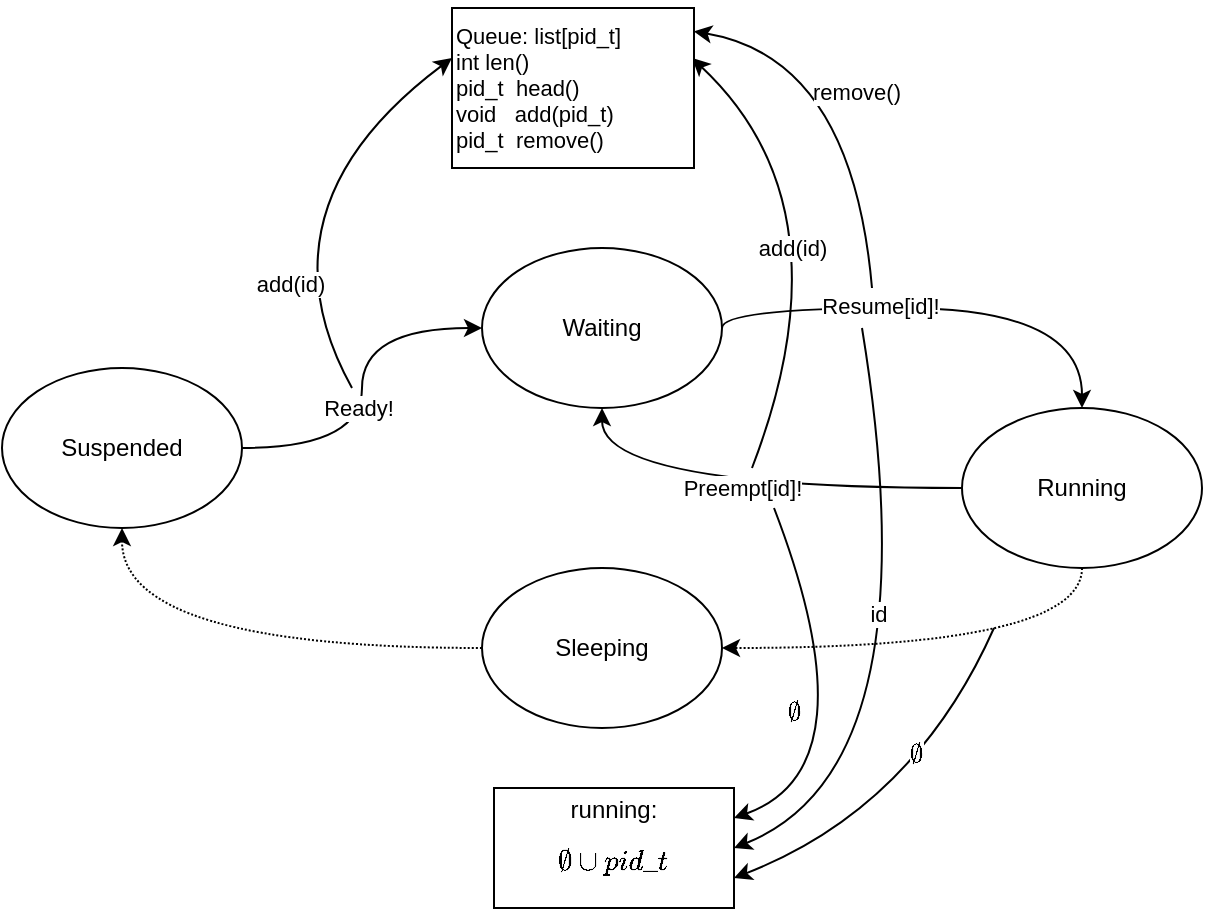 <mxfile version="24.4.0" type="device">
  <diagram name="Page-1" id="cyOEwJxa-dC1btJNUEk5">
    <mxGraphModel dx="813" dy="696" grid="1" gridSize="10" guides="1" tooltips="1" connect="1" arrows="1" fold="1" page="1" pageScale="1" pageWidth="827" pageHeight="1169" math="1" shadow="0">
      <root>
        <mxCell id="0" />
        <mxCell id="1" parent="0" />
        <mxCell id="wr3q5a8KlkgdCGCBJAn7-1" value="" style="edgeStyle=orthogonalEdgeStyle;rounded=0;orthogonalLoop=1;jettySize=auto;html=1;curved=1;" edge="1" parent="1" source="wr3q5a8KlkgdCGCBJAn7-3" target="wr3q5a8KlkgdCGCBJAn7-6">
          <mxGeometry relative="1" as="geometry" />
        </mxCell>
        <mxCell id="wr3q5a8KlkgdCGCBJAn7-2" value="Ready!" style="edgeLabel;html=1;align=center;verticalAlign=middle;resizable=0;points=[];" vertex="1" connectable="0" parent="wr3q5a8KlkgdCGCBJAn7-1">
          <mxGeometry x="-0.113" y="2" relative="1" as="geometry">
            <mxPoint as="offset" />
          </mxGeometry>
        </mxCell>
        <mxCell id="wr3q5a8KlkgdCGCBJAn7-3" value="Suspended" style="ellipse;whiteSpace=wrap;html=1;" vertex="1" parent="1">
          <mxGeometry x="114" y="250" width="120" height="80" as="geometry" />
        </mxCell>
        <mxCell id="wr3q5a8KlkgdCGCBJAn7-4" style="edgeStyle=orthogonalEdgeStyle;rounded=0;orthogonalLoop=1;jettySize=auto;html=1;exitX=1;exitY=0.5;exitDx=0;exitDy=0;entryX=0.5;entryY=0;entryDx=0;entryDy=0;curved=1;" edge="1" parent="1" source="wr3q5a8KlkgdCGCBJAn7-6" target="wr3q5a8KlkgdCGCBJAn7-9">
          <mxGeometry relative="1" as="geometry">
            <Array as="points">
              <mxPoint x="474" y="220" />
              <mxPoint x="654" y="220" />
            </Array>
          </mxGeometry>
        </mxCell>
        <mxCell id="wr3q5a8KlkgdCGCBJAn7-5" value="Resume[id]!" style="edgeLabel;html=1;align=center;verticalAlign=middle;resizable=0;points=[];" vertex="1" connectable="0" parent="wr3q5a8KlkgdCGCBJAn7-4">
          <mxGeometry x="-0.263" relative="1" as="geometry">
            <mxPoint y="-1" as="offset" />
          </mxGeometry>
        </mxCell>
        <mxCell id="wr3q5a8KlkgdCGCBJAn7-6" value="Waiting" style="ellipse;whiteSpace=wrap;html=1;" vertex="1" parent="1">
          <mxGeometry x="354" y="190" width="120" height="80" as="geometry" />
        </mxCell>
        <mxCell id="wr3q5a8KlkgdCGCBJAn7-7" style="edgeStyle=orthogonalEdgeStyle;rounded=0;orthogonalLoop=1;jettySize=auto;html=1;entryX=1;entryY=0.5;entryDx=0;entryDy=0;exitX=0.5;exitY=1;exitDx=0;exitDy=0;curved=1;dashed=1;dashPattern=1 1;" edge="1" parent="1" source="wr3q5a8KlkgdCGCBJAn7-9" target="wr3q5a8KlkgdCGCBJAn7-11">
          <mxGeometry relative="1" as="geometry" />
        </mxCell>
        <mxCell id="wr3q5a8KlkgdCGCBJAn7-8" value="Preempt[id]!" style="edgeStyle=orthogonalEdgeStyle;rounded=0;orthogonalLoop=1;jettySize=auto;html=1;exitX=0;exitY=0.5;exitDx=0;exitDy=0;entryX=0.5;entryY=1;entryDx=0;entryDy=0;curved=1;" edge="1" parent="1" source="wr3q5a8KlkgdCGCBJAn7-9" target="wr3q5a8KlkgdCGCBJAn7-6">
          <mxGeometry relative="1" as="geometry">
            <Array as="points">
              <mxPoint x="594" y="310" />
              <mxPoint x="414" y="310" />
            </Array>
          </mxGeometry>
        </mxCell>
        <mxCell id="wr3q5a8KlkgdCGCBJAn7-9" value="Running" style="ellipse;whiteSpace=wrap;html=1;" vertex="1" parent="1">
          <mxGeometry x="594" y="270" width="120" height="80" as="geometry" />
        </mxCell>
        <mxCell id="wr3q5a8KlkgdCGCBJAn7-10" style="edgeStyle=orthogonalEdgeStyle;rounded=0;orthogonalLoop=1;jettySize=auto;html=1;exitX=0;exitY=0.5;exitDx=0;exitDy=0;entryX=0.5;entryY=1;entryDx=0;entryDy=0;curved=1;dashed=1;dashPattern=1 1;" edge="1" parent="1" source="wr3q5a8KlkgdCGCBJAn7-11" target="wr3q5a8KlkgdCGCBJAn7-3">
          <mxGeometry relative="1" as="geometry" />
        </mxCell>
        <mxCell id="wr3q5a8KlkgdCGCBJAn7-11" value="Sleeping" style="ellipse;whiteSpace=wrap;html=1;" vertex="1" parent="1">
          <mxGeometry x="354" y="350" width="120" height="80" as="geometry" />
        </mxCell>
        <mxCell id="wr3q5a8KlkgdCGCBJAn7-12" value="" style="curved=1;endArrow=classic;html=1;rounded=0;entryX=0;entryY=0.5;entryDx=0;entryDy=0;" edge="1" parent="1">
          <mxGeometry width="50" height="50" relative="1" as="geometry">
            <mxPoint x="289" y="260" as="sourcePoint" />
            <mxPoint x="339" y="95" as="targetPoint" />
            <Array as="points">
              <mxPoint x="239" y="170" />
            </Array>
          </mxGeometry>
        </mxCell>
        <mxCell id="wr3q5a8KlkgdCGCBJAn7-13" value="add(id)" style="edgeLabel;html=1;align=center;verticalAlign=middle;resizable=0;points=[];" vertex="1" connectable="0" parent="wr3q5a8KlkgdCGCBJAn7-12">
          <mxGeometry x="-0.466" y="2" relative="1" as="geometry">
            <mxPoint as="offset" />
          </mxGeometry>
        </mxCell>
        <mxCell id="wr3q5a8KlkgdCGCBJAn7-14" value="remove()" style="endArrow=classic;html=1;rounded=0;entryX=1.008;entryY=0.379;entryDx=0;entryDy=0;curved=1;entryPerimeter=0;" edge="1" parent="1">
          <mxGeometry width="50" height="50" relative="1" as="geometry">
            <mxPoint x="549" y="210" as="sourcePoint" />
            <mxPoint x="459.96" y="81.69" as="targetPoint" />
            <Array as="points">
              <mxPoint x="539" y="95" />
            </Array>
          </mxGeometry>
        </mxCell>
        <mxCell id="wr3q5a8KlkgdCGCBJAn7-15" value="add(id)" style="endArrow=classic;html=1;rounded=0;entryX=1;entryY=0.5;entryDx=0;entryDy=0;curved=1;" edge="1" parent="1">
          <mxGeometry x="-0.117" y="21" width="50" height="50" relative="1" as="geometry">
            <mxPoint x="489" y="300" as="sourcePoint" />
            <mxPoint x="459" y="95" as="targetPoint" />
            <Array as="points">
              <mxPoint x="539" y="170" />
            </Array>
            <mxPoint as="offset" />
          </mxGeometry>
        </mxCell>
        <mxCell id="wr3q5a8KlkgdCGCBJAn7-16" value="&lt;p style=&quot;font-size: 11px;&quot;&gt;&lt;font style=&quot;font-size: 11px;&quot; face=&quot;Helvetica&quot;&gt;Queue: list[pid_t]&lt;br&gt;int len()&lt;br&gt;pid_t&amp;nbsp; head()&lt;br&gt;void&amp;nbsp; &amp;nbsp;add(pid_t)&lt;br&gt;pid_t&amp;nbsp; remove()&lt;/font&gt;&lt;/p&gt;" style="rounded=0;whiteSpace=wrap;html=1;align=left;" vertex="1" parent="1">
          <mxGeometry x="339" y="70" width="121" height="80" as="geometry" />
        </mxCell>
        <mxCell id="wr3q5a8KlkgdCGCBJAn7-17" value="running: $$\emptyset \cup pid\_t$$" style="rounded=0;whiteSpace=wrap;html=1;" vertex="1" parent="1">
          <mxGeometry x="360" y="460" width="120" height="60" as="geometry" />
        </mxCell>
        <mxCell id="wr3q5a8KlkgdCGCBJAn7-19" value="" style="endArrow=classic;html=1;rounded=0;entryX=1;entryY=0.75;entryDx=0;entryDy=0;curved=1;" edge="1" parent="1" target="wr3q5a8KlkgdCGCBJAn7-17">
          <mxGeometry width="50" height="50" relative="1" as="geometry">
            <mxPoint x="610" y="380" as="sourcePoint" />
            <mxPoint x="440" y="400" as="targetPoint" />
            <Array as="points">
              <mxPoint x="570" y="470" />
            </Array>
          </mxGeometry>
        </mxCell>
        <mxCell id="wr3q5a8KlkgdCGCBJAn7-22" value="$$\emptyset$$" style="edgeLabel;html=1;align=center;verticalAlign=middle;resizable=0;points=[];" vertex="1" connectable="0" parent="wr3q5a8KlkgdCGCBJAn7-19">
          <mxGeometry x="-0.247" y="-10" relative="1" as="geometry">
            <mxPoint as="offset" />
          </mxGeometry>
        </mxCell>
        <mxCell id="wr3q5a8KlkgdCGCBJAn7-20" value="" style="endArrow=classic;html=1;rounded=0;curved=1;entryX=1;entryY=0.25;entryDx=0;entryDy=0;" edge="1" parent="1" target="wr3q5a8KlkgdCGCBJAn7-17">
          <mxGeometry width="50" height="50" relative="1" as="geometry">
            <mxPoint x="500" y="320" as="sourcePoint" />
            <mxPoint x="480" y="490" as="targetPoint" />
            <Array as="points">
              <mxPoint x="550" y="450" />
            </Array>
          </mxGeometry>
        </mxCell>
        <mxCell id="wr3q5a8KlkgdCGCBJAn7-25" value="$$\emptyset$$" style="edgeLabel;html=1;align=center;verticalAlign=middle;resizable=0;points=[];" vertex="1" connectable="0" parent="wr3q5a8KlkgdCGCBJAn7-20">
          <mxGeometry x="-0.042" y="-18" relative="1" as="geometry">
            <mxPoint x="-10" as="offset" />
          </mxGeometry>
        </mxCell>
        <mxCell id="wr3q5a8KlkgdCGCBJAn7-21" value="" style="endArrow=classic;html=1;rounded=0;curved=1;entryX=1;entryY=0.5;entryDx=0;entryDy=0;" edge="1" parent="1" target="wr3q5a8KlkgdCGCBJAn7-17">
          <mxGeometry width="50" height="50" relative="1" as="geometry">
            <mxPoint x="544" y="230" as="sourcePoint" />
            <mxPoint x="510" y="480" as="targetPoint" />
            <Array as="points">
              <mxPoint x="580" y="450" />
            </Array>
          </mxGeometry>
        </mxCell>
        <mxCell id="wr3q5a8KlkgdCGCBJAn7-24" value="id" style="edgeLabel;html=1;align=center;verticalAlign=middle;resizable=0;points=[];" vertex="1" connectable="0" parent="wr3q5a8KlkgdCGCBJAn7-21">
          <mxGeometry x="-0.139" y="-15" relative="1" as="geometry">
            <mxPoint as="offset" />
          </mxGeometry>
        </mxCell>
      </root>
    </mxGraphModel>
  </diagram>
</mxfile>
